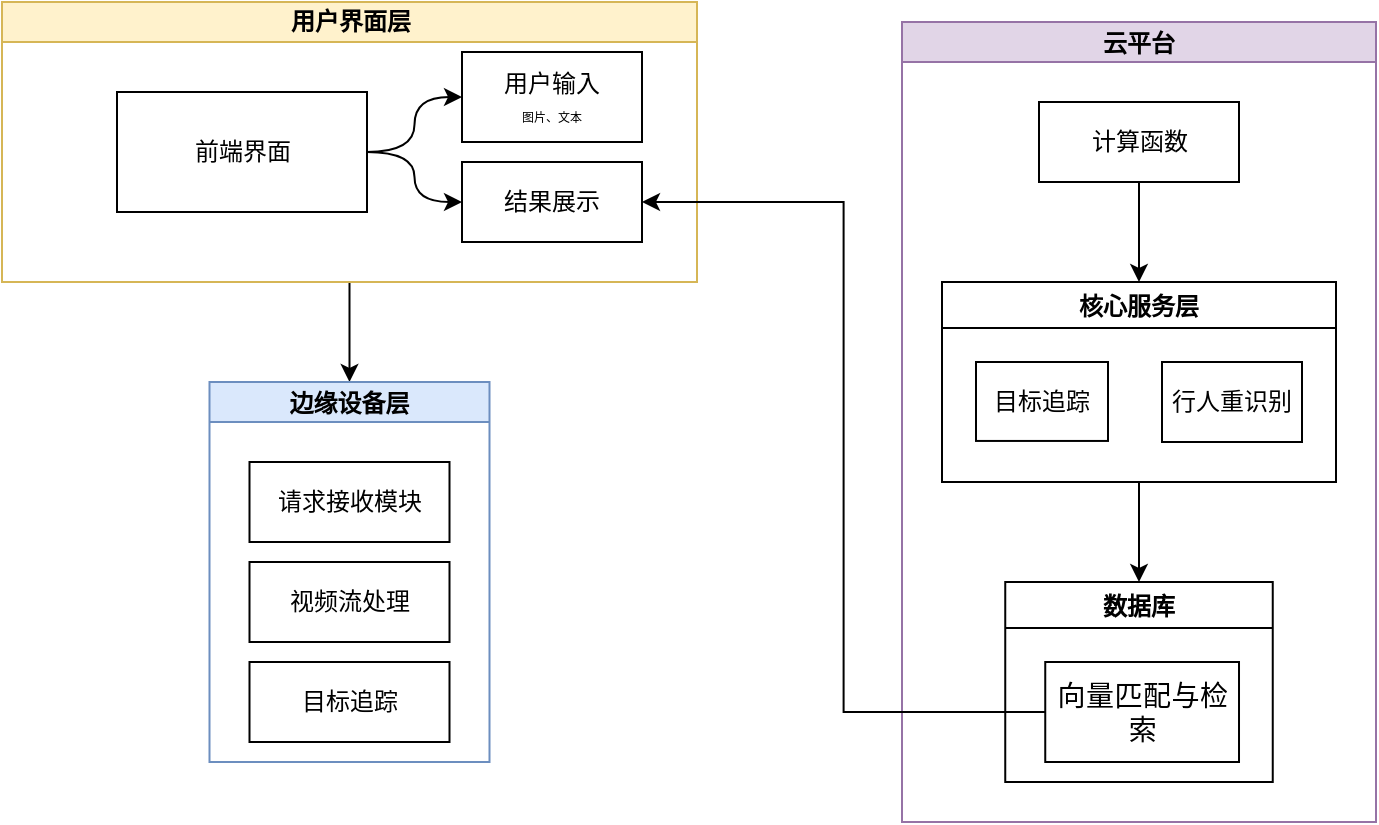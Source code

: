 <mxfile version="24.8.6">
  <diagram id="prtHgNgQTEPvFCAcTncT" name="Page-1">
    <mxGraphModel dx="1162" dy="697" grid="1" gridSize="10" guides="1" tooltips="1" connect="1" arrows="1" fold="1" page="1" pageScale="1" pageWidth="827" pageHeight="1169" math="0" shadow="0">
      <root>
        <mxCell id="0" />
        <mxCell id="1" parent="0" />
        <mxCell id="XJMQIK7YwNs6-fbvPwkj-96" style="edgeStyle=orthogonalEdgeStyle;rounded=0;orthogonalLoop=1;jettySize=auto;html=1;exitX=0.5;exitY=1;exitDx=0;exitDy=0;" parent="1" source="dNxyNK7c78bLwvsdeMH5-11" target="XJMQIK7YwNs6-fbvPwkj-16" edge="1">
          <mxGeometry relative="1" as="geometry" />
        </mxCell>
        <mxCell id="dNxyNK7c78bLwvsdeMH5-11" value="用户界面层" style="swimlane;html=1;startSize=20;horizontal=1;containerType=tree;glass=0;fillColor=#fff2cc;strokeColor=#d6b656;" parent="1" vertex="1">
          <mxGeometry x="100" y="50" width="347.5" height="140" as="geometry" />
        </mxCell>
        <mxCell id="XJMQIK7YwNs6-fbvPwkj-11" value="前端界面" style="rounded=0;whiteSpace=wrap;html=1;" parent="dNxyNK7c78bLwvsdeMH5-11" vertex="1">
          <mxGeometry x="57.5" y="45" width="125" height="60" as="geometry" />
        </mxCell>
        <mxCell id="XJMQIK7YwNs6-fbvPwkj-80" style="edgeStyle=orthogonalEdgeStyle;rounded=0;orthogonalLoop=1;jettySize=auto;html=1;exitX=1;exitY=0.5;exitDx=0;exitDy=0;entryX=0;entryY=0.5;entryDx=0;entryDy=0;curved=1;" parent="dNxyNK7c78bLwvsdeMH5-11" source="XJMQIK7YwNs6-fbvPwkj-11" target="XJMQIK7YwNs6-fbvPwkj-81" edge="1">
          <mxGeometry relative="1" as="geometry">
            <mxPoint x="180" y="145" as="sourcePoint" />
          </mxGeometry>
        </mxCell>
        <mxCell id="XJMQIK7YwNs6-fbvPwkj-81" value="用户输入&lt;div&gt;&lt;font style=&quot;font-size: 6px;&quot;&gt;图片、文本&lt;/font&gt;&lt;/div&gt;" style="rounded=0;whiteSpace=wrap;html=1;" parent="dNxyNK7c78bLwvsdeMH5-11" vertex="1">
          <mxGeometry x="230" y="25" width="90" height="45" as="geometry" />
        </mxCell>
        <mxCell id="XJMQIK7YwNs6-fbvPwkj-82" style="edgeStyle=orthogonalEdgeStyle;rounded=0;orthogonalLoop=1;jettySize=auto;html=1;exitX=1;exitY=0.5;exitDx=0;exitDy=0;entryX=0;entryY=0.5;entryDx=0;entryDy=0;curved=1;" parent="dNxyNK7c78bLwvsdeMH5-11" source="XJMQIK7YwNs6-fbvPwkj-11" target="XJMQIK7YwNs6-fbvPwkj-83" edge="1">
          <mxGeometry relative="1" as="geometry">
            <mxPoint x="180" y="145" as="sourcePoint" />
          </mxGeometry>
        </mxCell>
        <mxCell id="XJMQIK7YwNs6-fbvPwkj-83" value="结果展示" style="rounded=0;whiteSpace=wrap;html=1;" parent="dNxyNK7c78bLwvsdeMH5-11" vertex="1">
          <mxGeometry x="230" y="80" width="90" height="40" as="geometry" />
        </mxCell>
        <mxCell id="XJMQIK7YwNs6-fbvPwkj-16" value="边缘设备层" style="swimlane;startSize=20;horizontal=1;childLayout=treeLayout;horizontalTree=0;sortEdges=1;resizable=0;containerType=tree;fontSize=12;fillColor=#dae8fc;strokeColor=#6c8ebf;" parent="1" vertex="1">
          <mxGeometry x="203.75" y="240" width="140" height="190" as="geometry" />
        </mxCell>
        <mxCell id="XJMQIK7YwNs6-fbvPwkj-93" value="请求接收模块" style="whiteSpace=wrap;html=1;" parent="XJMQIK7YwNs6-fbvPwkj-16" vertex="1">
          <mxGeometry x="20" y="40" width="100" height="40" as="geometry" />
        </mxCell>
        <mxCell id="XJMQIK7YwNs6-fbvPwkj-94" value="视频流处理" style="whiteSpace=wrap;html=1;" parent="XJMQIK7YwNs6-fbvPwkj-16" vertex="1">
          <mxGeometry x="20" y="90" width="100" height="40" as="geometry" />
        </mxCell>
        <mxCell id="XJMQIK7YwNs6-fbvPwkj-95" value="目标追踪" style="whiteSpace=wrap;html=1;" parent="XJMQIK7YwNs6-fbvPwkj-16" vertex="1">
          <mxGeometry x="20" y="140" width="100" height="40" as="geometry" />
        </mxCell>
        <mxCell id="XJMQIK7YwNs6-fbvPwkj-23" value="云平台" style="swimlane;startSize=20;horizontal=1;childLayout=treeLayout;horizontalTree=0;sortEdges=1;resizable=0;containerType=tree;fontSize=12;fillColor=#e1d5e7;strokeColor=#9673a6;" parent="1" vertex="1">
          <mxGeometry x="550" y="60" width="237" height="400" as="geometry" />
        </mxCell>
        <mxCell id="XJMQIK7YwNs6-fbvPwkj-64" style="edgeStyle=orthogonalEdgeStyle;rounded=0;orthogonalLoop=1;jettySize=auto;html=1;exitX=0.5;exitY=1;exitDx=0;exitDy=0;entryX=0.5;entryY=0;entryDx=0;entryDy=0;" parent="XJMQIK7YwNs6-fbvPwkj-23" source="XJMQIK7YwNs6-fbvPwkj-34" target="XJMQIK7YwNs6-fbvPwkj-59" edge="1">
          <mxGeometry relative="1" as="geometry" />
        </mxCell>
        <mxCell id="XJMQIK7YwNs6-fbvPwkj-34" value="计算函数" style="whiteSpace=wrap;html=1;" parent="XJMQIK7YwNs6-fbvPwkj-23" vertex="1">
          <mxGeometry x="68.5" y="40" width="100" height="40" as="geometry" />
        </mxCell>
        <mxCell id="XJMQIK7YwNs6-fbvPwkj-59" value="核心服务层" style="swimlane;" parent="XJMQIK7YwNs6-fbvPwkj-23" vertex="1">
          <mxGeometry x="20" y="130" width="197" height="100" as="geometry" />
        </mxCell>
        <mxCell id="XJMQIK7YwNs6-fbvPwkj-66" value="目标追踪" style="whiteSpace=wrap;html=1;aspect=fixed;" parent="XJMQIK7YwNs6-fbvPwkj-59" vertex="1">
          <mxGeometry x="17.0" y="40" width="66" height="39.47" as="geometry" />
        </mxCell>
        <mxCell id="XJMQIK7YwNs6-fbvPwkj-67" value="行人重识别" style="whiteSpace=wrap;html=1;" parent="XJMQIK7YwNs6-fbvPwkj-59" vertex="1">
          <mxGeometry x="110" y="40" width="70" height="40" as="geometry" />
        </mxCell>
        <mxCell id="XJMQIK7YwNs6-fbvPwkj-62" value="" style="edgeStyle=orthogonalEdgeStyle;rounded=0;orthogonalLoop=1;jettySize=auto;html=1;" parent="XJMQIK7YwNs6-fbvPwkj-23" source="XJMQIK7YwNs6-fbvPwkj-59" target="XJMQIK7YwNs6-fbvPwkj-63" edge="1">
          <mxGeometry relative="1" as="geometry" />
        </mxCell>
        <mxCell id="XJMQIK7YwNs6-fbvPwkj-63" value="数据库" style="swimlane;startSize=23;" parent="XJMQIK7YwNs6-fbvPwkj-23" vertex="1">
          <mxGeometry x="51.625" y="280" width="133.75" height="100" as="geometry" />
        </mxCell>
        <mxCell id="XJMQIK7YwNs6-fbvPwkj-69" value="&lt;span style=&quot;font-family: -apple-system, blinkmacsystemfont, &amp;quot;Helvetica Neue&amp;quot;, helvetica, &amp;quot;segoe ui&amp;quot;, arial, roboto, &amp;quot;PingFang SC&amp;quot;, miui, &amp;quot;Hiragino Sans GB&amp;quot;, &amp;quot;Microsoft Yahei&amp;quot;, sans-serif; font-size: 14px; letter-spacing: 0.25px; text-align: start; white-space-collapse: preserve;&quot;&gt;向量匹配与检索&lt;/span&gt;" style="whiteSpace=wrap;html=1;" parent="XJMQIK7YwNs6-fbvPwkj-63" vertex="1">
          <mxGeometry x="20" y="40" width="96.88" height="50" as="geometry" />
        </mxCell>
        <mxCell id="jY799RlN4JHG7ZUcP95K-2" style="edgeStyle=orthogonalEdgeStyle;rounded=0;orthogonalLoop=1;jettySize=auto;html=1;entryX=1;entryY=0.5;entryDx=0;entryDy=0;" edge="1" parent="1" source="XJMQIK7YwNs6-fbvPwkj-69" target="XJMQIK7YwNs6-fbvPwkj-83">
          <mxGeometry relative="1" as="geometry" />
        </mxCell>
      </root>
    </mxGraphModel>
  </diagram>
</mxfile>
